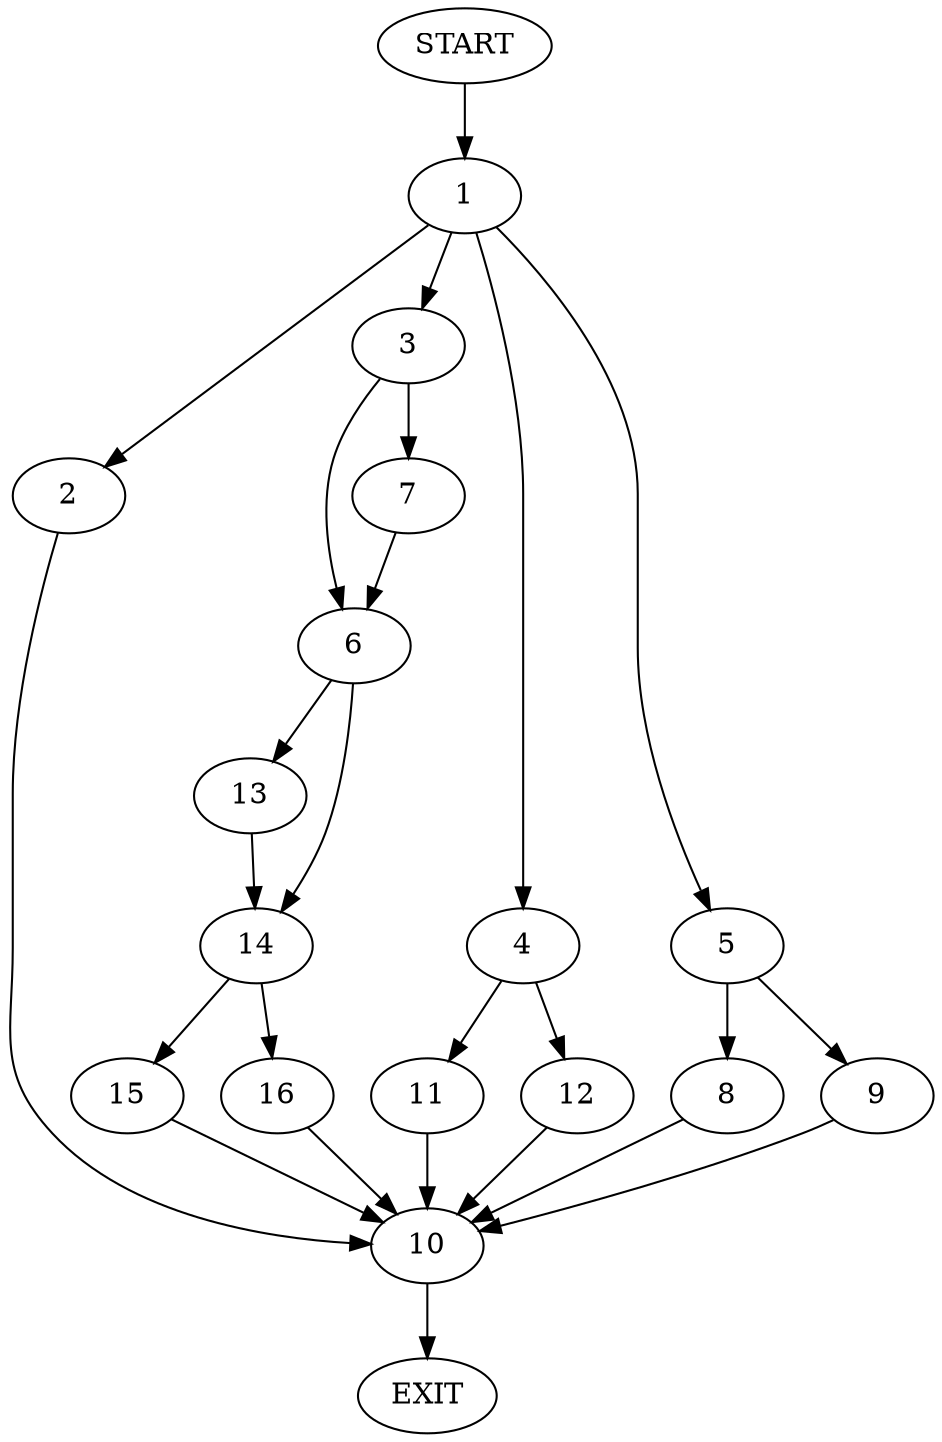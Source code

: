 digraph {
0 [label="START"]
17 [label="EXIT"]
0 -> 1
1 -> 2
1 -> 3
1 -> 4
1 -> 5
3 -> 6
3 -> 7
5 -> 8
5 -> 9
2 -> 10
4 -> 11
4 -> 12
7 -> 6
6 -> 13
6 -> 14
14 -> 15
14 -> 16
13 -> 14
16 -> 10
15 -> 10
10 -> 17
8 -> 10
9 -> 10
12 -> 10
11 -> 10
}
